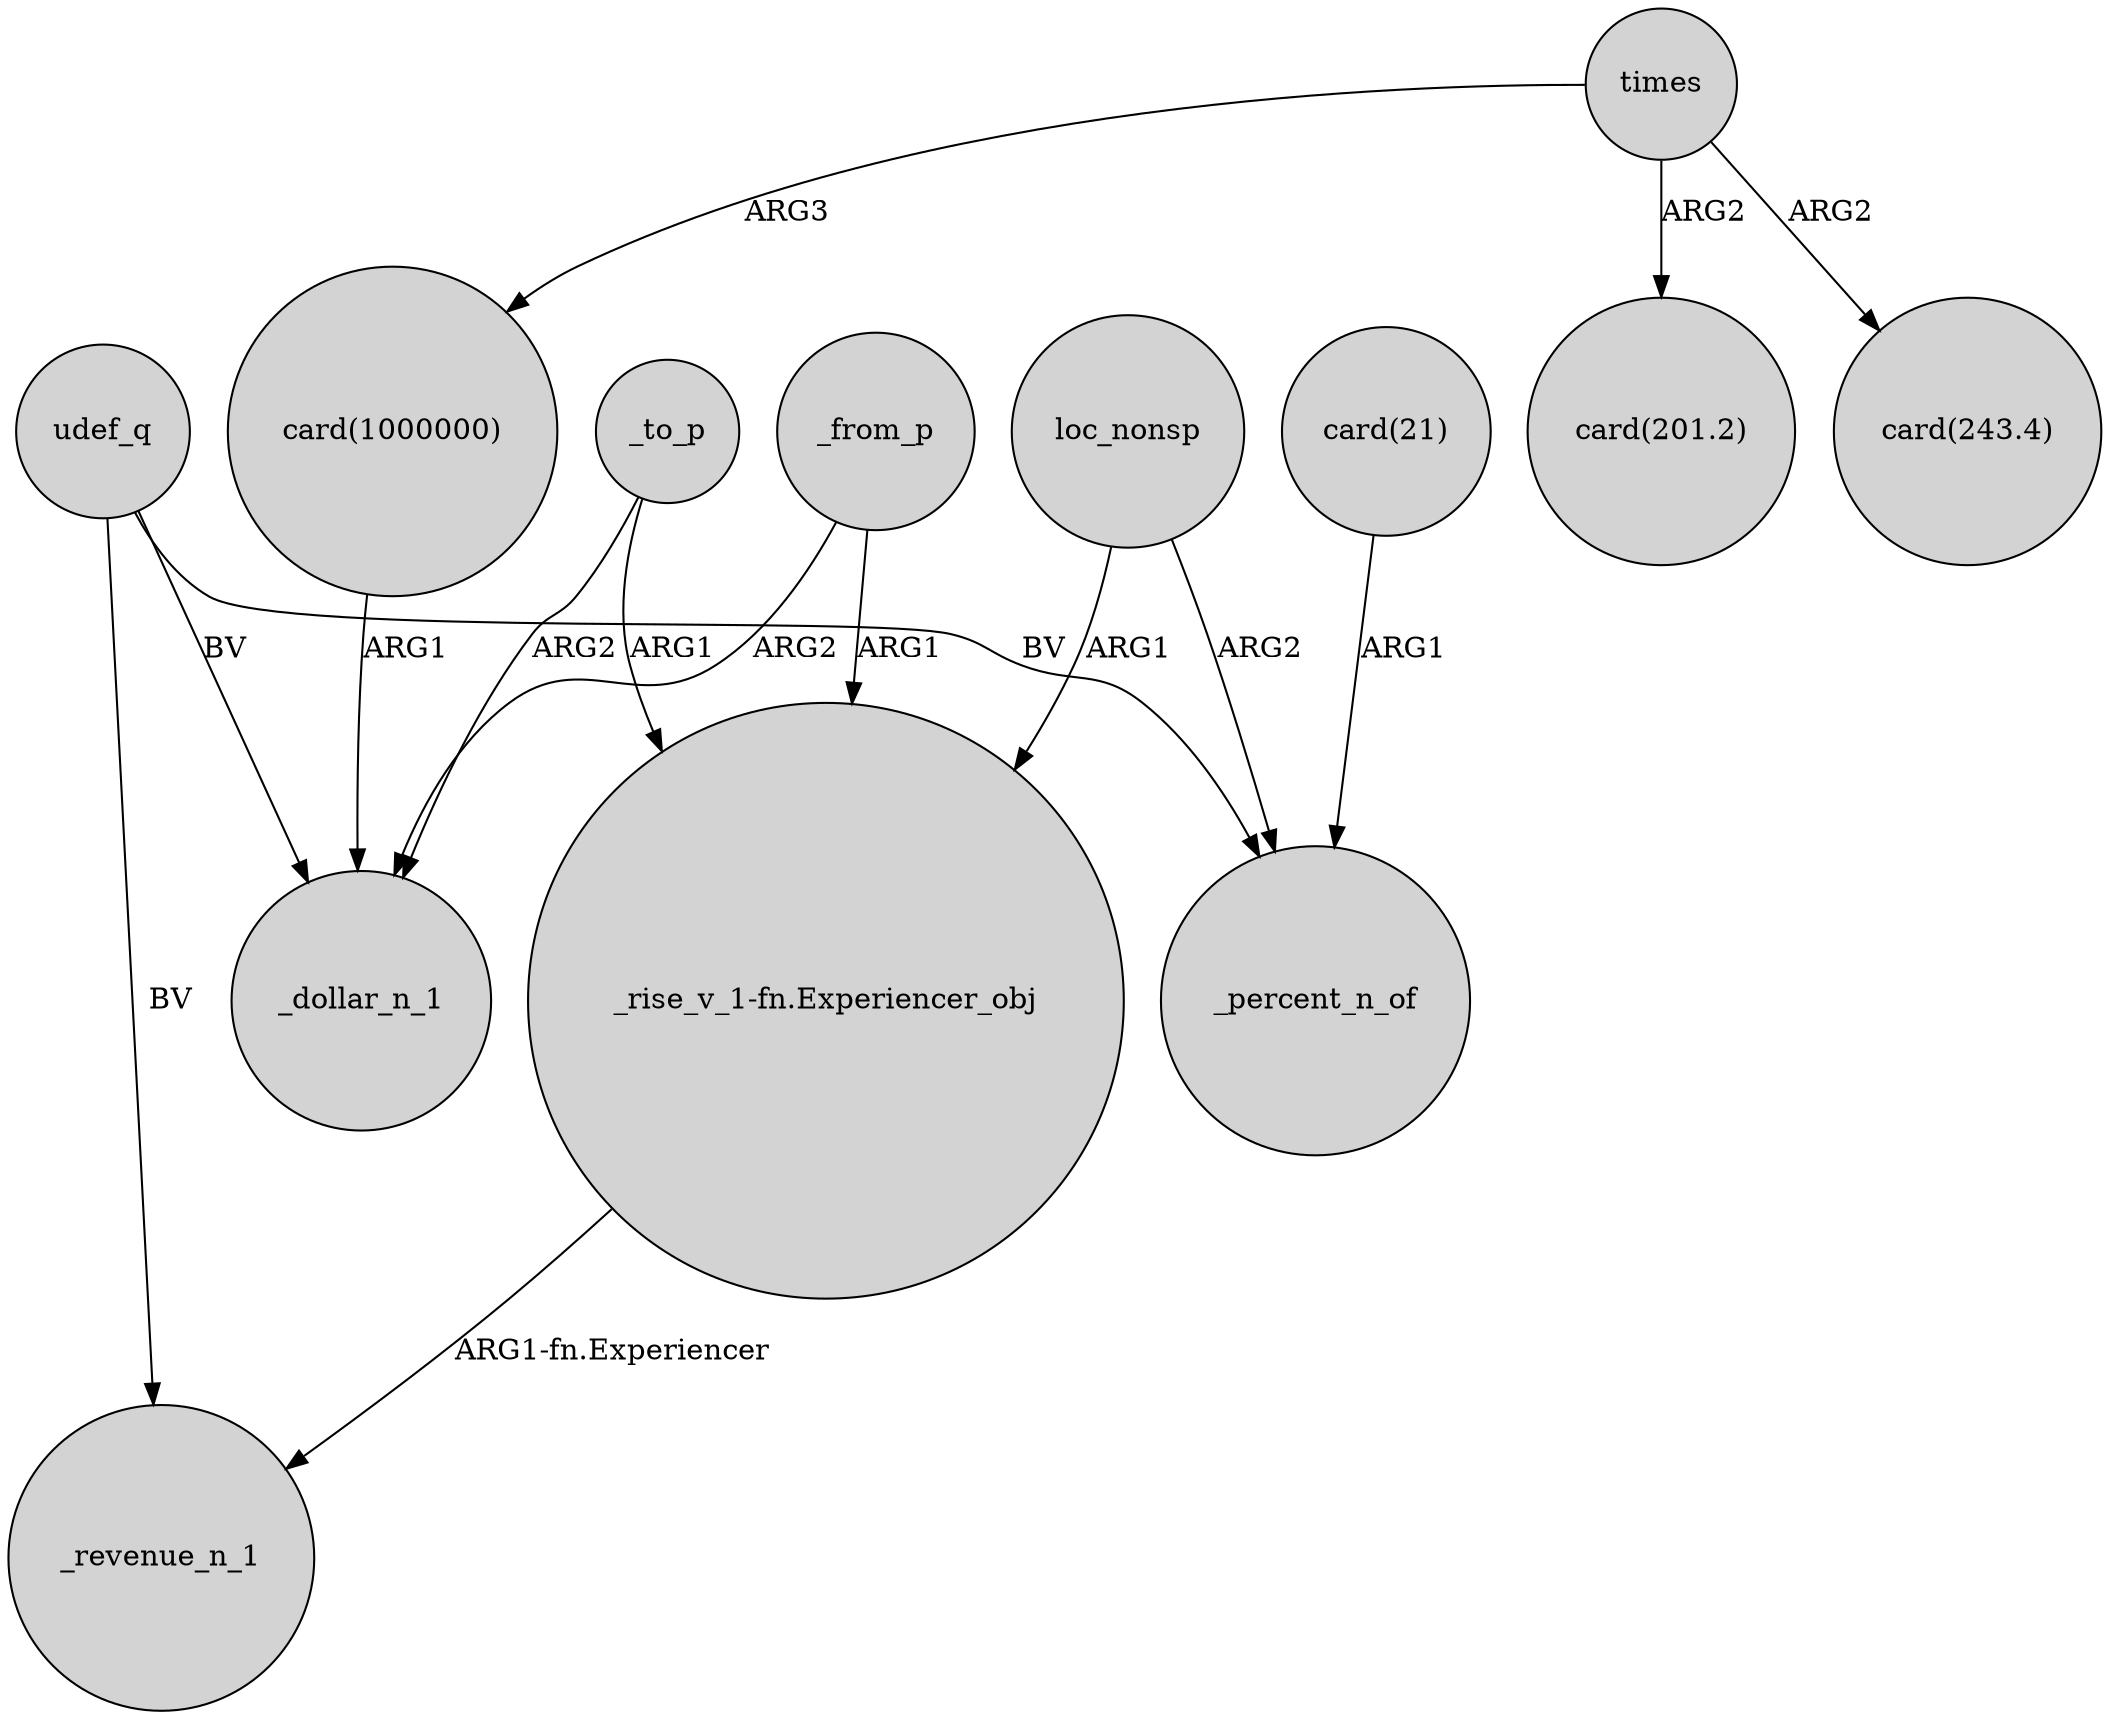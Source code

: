 digraph {
	node [shape=circle style=filled]
	times -> "card(1000000)" [label=ARG3]
	times -> "card(201.2)" [label=ARG2]
	times -> "card(243.4)" [label=ARG2]
	udef_q -> _percent_n_of [label=BV]
	"_rise_v_1-fn.Experiencer_obj" -> _revenue_n_1 [label="ARG1-fn.Experiencer"]
	_to_p -> _dollar_n_1 [label=ARG2]
	_to_p -> "_rise_v_1-fn.Experiencer_obj" [label=ARG1]
	loc_nonsp -> "_rise_v_1-fn.Experiencer_obj" [label=ARG1]
	udef_q -> _dollar_n_1 [label=BV]
	"card(1000000)" -> _dollar_n_1 [label=ARG1]
	udef_q -> _revenue_n_1 [label=BV]
	"card(21)" -> _percent_n_of [label=ARG1]
	_from_p -> _dollar_n_1 [label=ARG2]
	_from_p -> "_rise_v_1-fn.Experiencer_obj" [label=ARG1]
	loc_nonsp -> _percent_n_of [label=ARG2]
}
